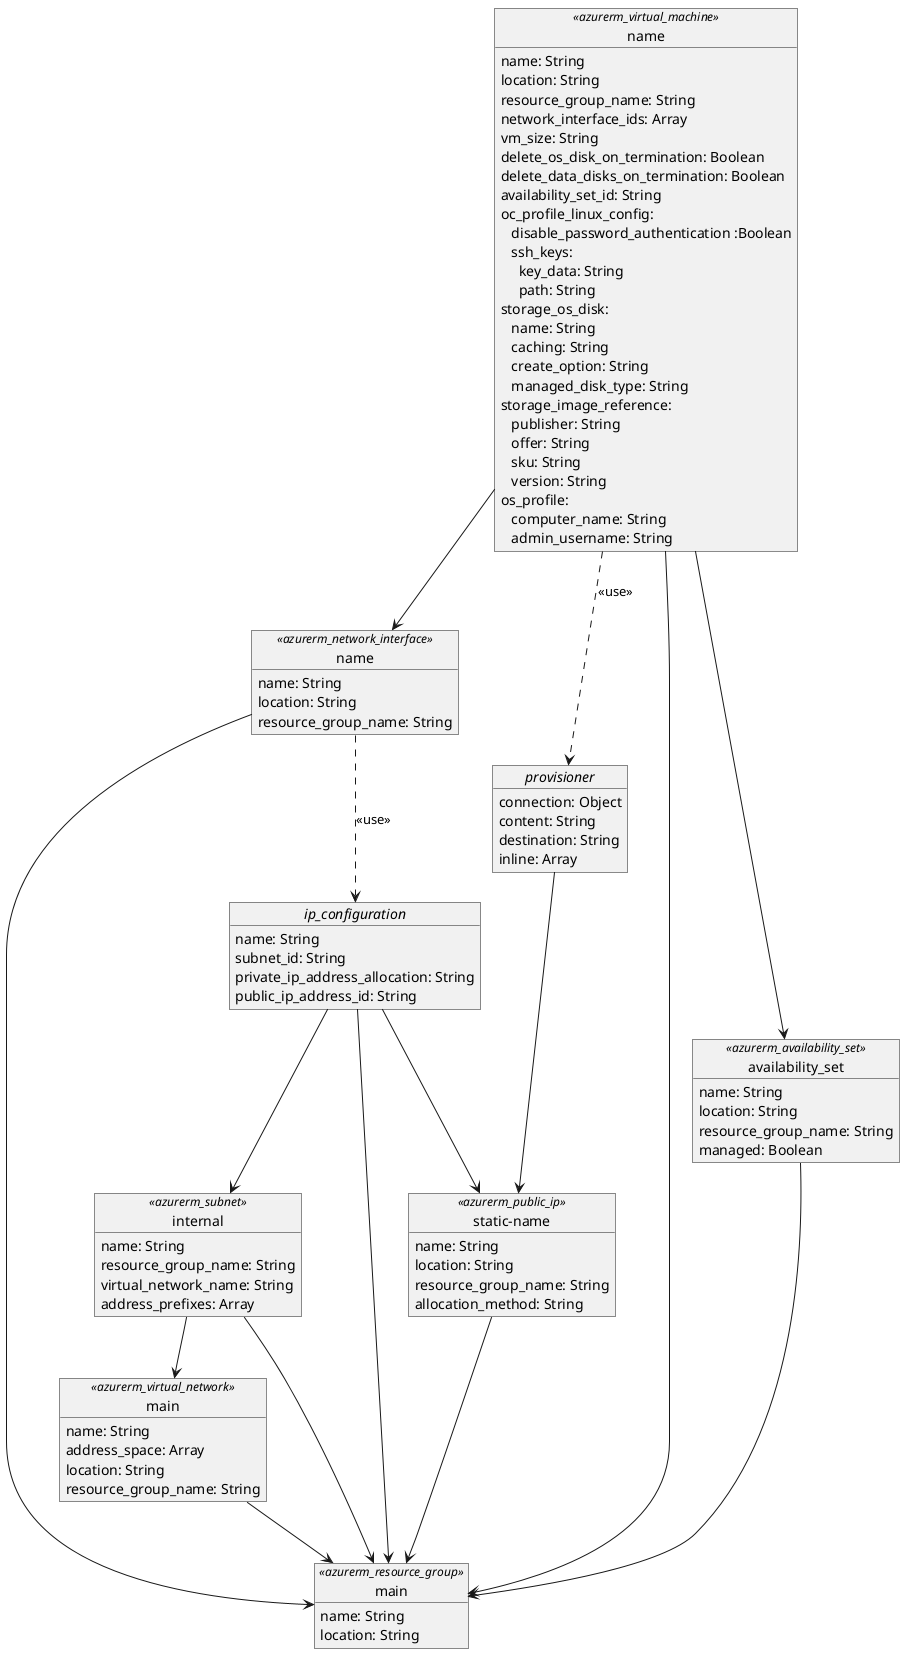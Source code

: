 @startuml terraform

' Design Configuration
skinparam monochrome true
skinparam tabSize 2

' Network Layer
object "name" as network_interface <<azurerm_network_interface>> {
    name: String
    location: String
    resource_group_name: String
}

object "main" as virtual_network <<azurerm_virtual_network>> {
    name: String
    address_space: Array
    location: String
    resource_group_name: String
}

object "internal" as subnet <<azurerm_subnet>> {
    name: String
    resource_group_name: String
    virtual_network_name: String
    address_prefixes: Array
}

object "static-name" as static_public_ip <<azurerm_public_ip>> {
    name: String
    location: String
    resource_group_name: String
    allocation_method: String
}

object "//ip_configuration//" as ip_configuration {
    name: String
    subnet_id: String
    private_ip_address_allocation: String
    public_ip_address_id: String
}

' Virtual Machines
object "name" as vm <<azurerm_virtual_machine>> {
    name: String
    location: String
    resource_group_name: String
    network_interface_ids: Array
    vm_size: String
    delete_os_disk_on_termination: Boolean
    delete_data_disks_on_termination: Boolean
    availability_set_id: String
    oc_profile_linux_config:
        \t disable_password_authentication :Boolean
        \t ssh_keys:
            \t \t key_data: String
            \t \t path: String
    storage_os_disk:
        \t name: String
        \t caching: String
        \t create_option: String
        \t managed_disk_type: String
    storage_image_reference:
        \t publisher: String
        \t offer: String
        \t sku: String
        \t version: String
    os_profile:
        \t computer_name: String
        \t admin_username: String

}

object "//provisioner//" as provisioner {
    connection: Object
    content: String
    destination: String
    inline: Array
}

object "main" as resource_group <<azurerm_resource_group>> {
    name: String
    location: String
}

object "availability_set" as availability_set <<azurerm_availability_set>> {
    name: String
    location: String
    resource_group_name: String
    managed: Boolean
}

' Relationships
network_interface --> resource_group
virtual_network --> resource_group
subnet --> resource_group
vm --> resource_group
availability_set --> resource_group
static_public_ip --> resource_group
ip_configuration --> resource_group

vm ..> provisioner : <<use>>

vm --> availability_set
vm --> network_interface

provisioner --> static_public_ip

ip_configuration --> subnet
ip_configuration --> static_public_ip

network_interface ..> ip_configuration : <<use>>

subnet --> virtual_network

@enduml
